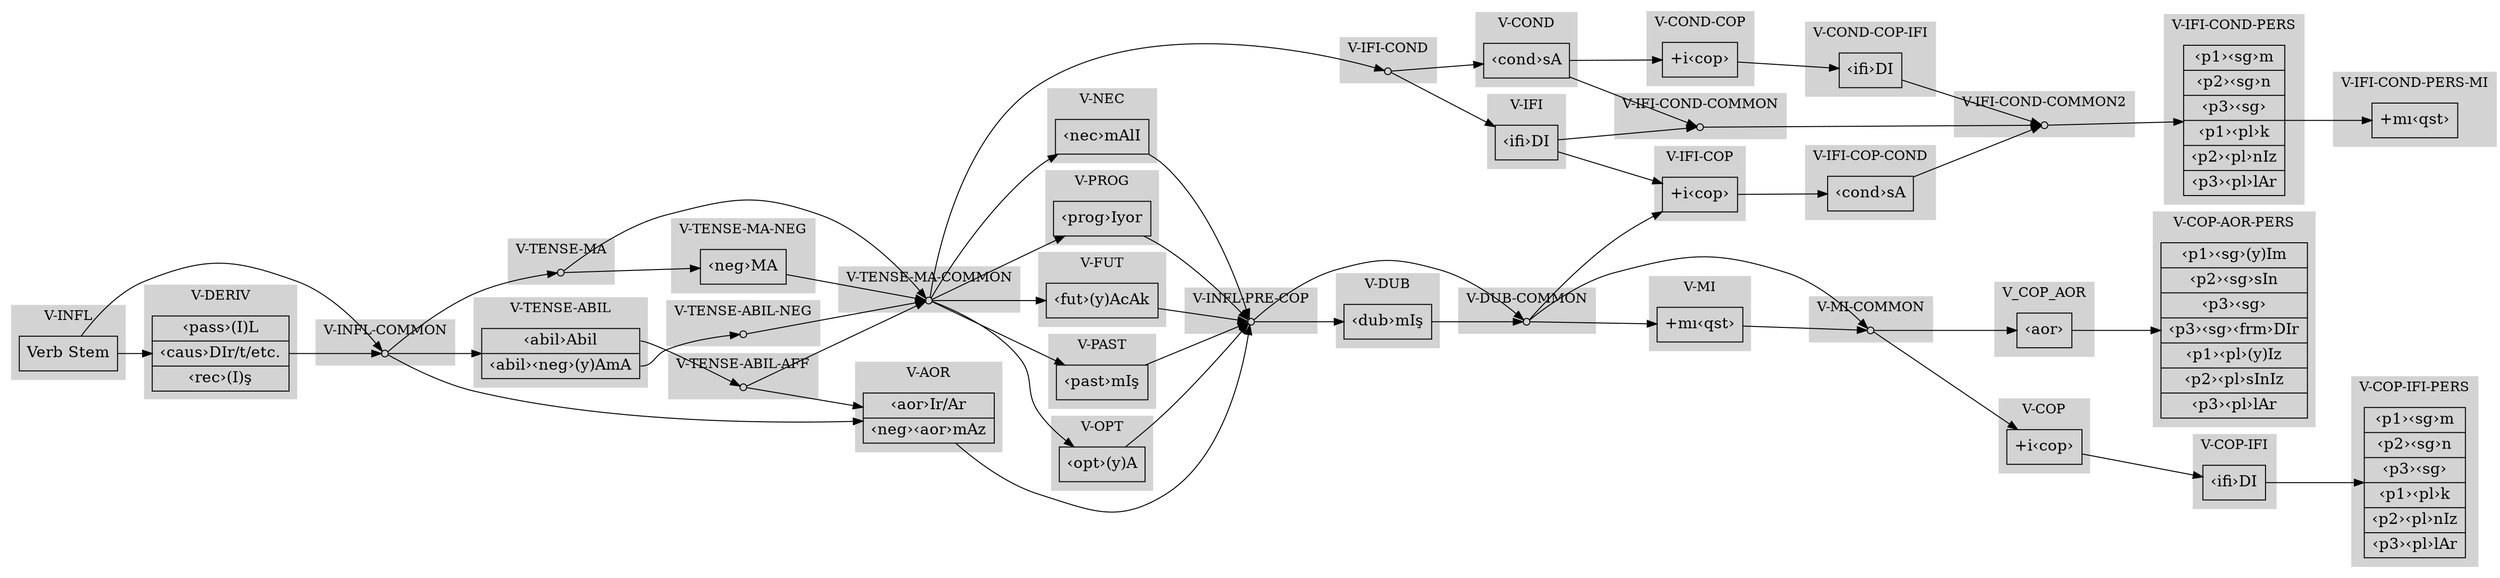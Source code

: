 digraph g {

	forcelabels=true;
	//splines = ortho ;

	graph [
		rankdir = "LR"
	];

	node [
		fontsize = "16"
		shape = "ellipse"
	];
	
	edge [
	];

	subgraph clusterV_INFL { style=filled; color=lightgrey;
	label="V-INFL" ;
	"V-INFL" [
		label = "Verb Stem"
		shape = "record"
	];
	}

	subgraph clusterV_DERIV { style=filled; color=lightgrey;
	label="V-DERIV" ;
	"V-DERIV" [
		label = "<f0> ‹pass›(I)L| <f1> ‹caus›DIr/t/etc. | <f2> ‹rec›(I)ş"
		shape = "record"
	];
	}

	subgraph clusterV_INFL_COMMON { style=filled; color=lightgrey;
	label="V-INFL-COMMON" ;
	"V-INFL-COMMON" [
		shape = circle
		label = ""
		//xlabel = "V-INFL-COMMON"
		height=.1,width=.1
	];
	}

	subgraph clusterV_TENSE_MA { style=filled; color=lightgrey;
	label="V-TENSE-MA" ;
	"V-TENSE-MA" [
		shape = circle
		label = ""
		height=.1,width=.1
	];
	}

	subgraph clusterV_TENSE_MA_NEG { style=filled; color=lightgrey;
	label="V-TENSE-MA-NEG" ;
	"V-TENSE-MA-NEG" [
		label = "‹neg›MA"
		shape = "record"
	];
	}

	subgraph clusterV_TENSE_ABIL { style=filled; color=lightgrey;
	label="V-TENSE-ABIL" ;
	"V-TENSE-ABIL" [
		label = "<f0> ‹abil›Abil |<f1> ‹abil›‹neg›(y)AmA"
		shape = "record"
	];
	}

	subgraph clusterV_TENSE_ABIL_NEG { style=filled; color=lightgrey;
	label="V-TENSE-ABIL-NEG" ;
	"V-TENSE-ABIL-NEG" [
		shape = circle,
		label = ""
		height=.1,width=.1
	];
	}

	subgraph clusterV_TENSE_ABIL_AFF { style=filled; color=lightgrey;
	label="V-TENSE-ABIL-AFF" ;
	"V-TENSE-ABIL-AFF" [
		shape = circle,
		label = ""
		height=.1,width=.1
	];
	}

	subgraph clusterV_IFI_COND { style=filled; color=lightgrey;
	label="V-IFI-COND" ;
	"V-IFI-COND" [
		shape = circle, //diamond
		//style=filled
		//label="V-IFI-COND"
		label = ""
		height=.1,width=.1
	];
	}

	subgraph clusterV_COND { style=filled; color=lightgrey;
	label="V-COND" ;
	"V-COND" [
		label = "‹cond›sA"
		shape = "record"
	];
	}

	subgraph clusterV_IFI { style=filled; color=lightgrey;
	label="V-IFI" ;
	"V-IFI" [
		label = "‹ifi›DI"
		shape = "record"
	];
	}

	subgraph clusterV_IFI_COND_COMMON { style=filled; color=lightgrey;
	label="V-IFI-COND-COMMON" ;
	"V-IFI-COND-COMMON" [
		shape = circle
		label = ""
		height=.1,width=.1
	] ;
	}

	subgraph clusterV_IFI_COP { style=filled; color=lightgrey;
	label="V-IFI-COP" ;
	"V-IFI-COP" [
		label = "+i‹cop›"
		shape = record
	] ;
	}

	subgraph clusterV_COND_COP { style=filled; color=lightgrey;
	label="V-COND-COP" ;
	"V-COND-COP" [
		label = "+i‹cop›"
		shape = record
	] ;
	}

	subgraph clusterV_IFI_COP_COND { style=filled; color=lightgrey;
	label="V-IFI-COP-COND" ;
	"V-IFI-COP-COND" [
		label = "‹cond›sA"
		shape = record
	] ;
	}

	subgraph clusterV_COND_COP_IFI { style=filled; color=lightgrey;
	label="V-COND-COP-IFI" ;
	"V-COND-COP-IFI" [
		label = "‹ifi›DI"
		shape = "record"
	] ;
	}

	subgraph clusterV_IFI_COND_COMMON2 { style=filled; color=lightgrey;
	label="V-IFI-COND-COMMON2" ;
	"V-IFI-COND-COMMON2" [
		shape = circle
		label = ""
		//xlabel = "V-IFI-COND-COMMON2"
		height=.1,width=.1
	] ;
	}

	subgraph clusterV_IFI_COND_PERS { style=filled; color=lightgrey;
	label="V-IFI-COND-PERS" ;
	"V-IFI-COND-PERS" [
		label = "<f0> ‹p1›‹sg›m |<f1> ‹p2›‹sg›n |<f2> ‹p3›‹sg› |<f3> ‹p1›‹pl›k |<f4> ‹p2›‹pl›nIz |<f5> ‹p3›‹pl›lAr"
		shape = "record"
	] ;
	}

	subgraph clusterV_IFI_COND_PERS_MI { style=filled; color=lightgrey;
	label="V-IFI-COND-PERS-MI" ;
	"V-IFI-COND-PERS-MI" [
		label = "+mı‹qst›"
		shape = "record"
	] ;
	}

	subgraph clusterV_AOR { style=filled; color=lightgrey;
	label="V-AOR" ;
	"V-AOR" [
		//label = "‹aor›Ir/Ar"
		label = "<f0> ‹aor›Ir/Ar |<f1> ‹neg›‹aor›mAz"
		//xlabel = "V-AOR"
		shape = "record"
	];
	}

//	subgraph clusterV_AOR_NEG { style=filled; color=lightgrey;
//	label="V-AOR-NEG" ;
//	"V-AOR-NEG" [
//		label = "‹neg›‹aor›mAz"
//		//xlabel = "V-AOR"
//		shape = "record"
//	];
//	}


	subgraph clusterV_INFL_PRE_COP { style=filled; color=lightgrey;
	label="V-INFL-PRE-COP" ;
	"V-INFL-PRE-COP" [
		shape = circle
		label = ""
		//xlabel = "V-INFL-PRE-COP"
		height=.1,width=.1
	] ;
	}

	subgraph clusterV_TENSE_MA_COMMON { style=filled; color=lightgrey;
	label="V-TENSE-MA-COMMON" ;
	"V-TENSE-MA-COMMON" [
		//label = "<f0> ‹prog›Iyor |<f1> ‹fut›(y)AcAk |<f2> ‹past›mIş |<f3> ‹opt›(y)A |<f4> ‹nec›mAlI"
		//shape = "record"
		shape = circle
		label = ""
		//xlabel = "V-TENSE-MA-COMMON"
		height=.1,width=.1
	] ;
	}

	subgraph clusterV_PROG { style=filled; color=lightgrey;
	label="V-PROG" ;
	"V-PROG" [
		label = "‹prog›Iyor"
		//xlabel = "V-PROG"
		shape = record
	] ;
	}

	subgraph clusterV_FUT { style=filled; color=lightgrey;
	label="V-FUT" ;
	"V-FUT" [
		label = "‹fut›(y)AcAk"
		//xlabel = "V-FUT"
		shape = record
	] ;
	}

	subgraph clusterV_PAST { style=filled; color=lightgrey;
	label="V-PAST" ;
	"V-PAST" [
		label = "‹past›mIş"
		//xlabel = "V-PAST"
		shape = record
	] ;
	}
	
	subgraph clusterV_OPT { style=filled; color=lightgrey;
	label="V-OPT" ;
	"V-OPT" [
		label = "‹opt›(y)A"
		//xlabel = "V-OPT"
		shape = record
	] ;
	}
	
	subgraph clusterV_NEC { style=filled; color=lightgrey;
	label="V-NEC" ;
	"V-NEC" [
		label = "‹nec›mAlI"
		//xlabel = "V-NEC"
		shape = record
	] ;
	}

	subgraph clusterV_DUB { style=filled; color=lightgrey;
	label="V-DUB" ;
	"V-DUB" [
		label = "‹dub›mIş"
		//xlabel = "V-DUB"
		shape = record
	] ;
	}

	subgraph clusterV_DUB_COMMON { style=filled; color=lightgrey;
	label="V-DUB-COMMON" ;
	"V-DUB-COMMON" [
		shape = circle
		label = ""
		//xlabel = "V-DUB-COMMON"
		height=.1,width=.1
	] ;
	}

	subgraph clusterV_MI { style=filled; color=lightgrey;
	label="V-MI" ;
	"V-MI" [
		label = "+mı‹qst›"
		//xlabel = "V-MI"
		shape = record
	] ;
	}

	subgraph clusterV_MI_COMMON { style=filled; color=lightgrey;
	label="V-MI-COMMON" ;
	"V-MI-COMMON" [
		shape = circle
		label = ""
		//xlabel = "V-MI-COMMON"
		height=.1,width=.1
	] ;
	}

	subgraph clusterV_COP { style=filled; color=lightgrey;
	label="V-COP" ;
	"V-COP" [
		label = "+i‹cop›"
		//xlabel = "V-COP"
		shape = record
	] ;
	}

	subgraph clusterV_COP_IFI { style=filled; color=lightgrey;
	label="V-COP-IFI" ;
	"V-COP-IFI" [
		label = "‹ifi›DI"
		//xlabel = "V-COP-IFI"
		shape = record
	] ;
	}

	subgraph clusterV_COP_IFI_PERS { style=filled; color=lightgrey;
	label="V-COP-IFI-PERS" ;
	"V-COP-IFI-PERS" [
		label = "<f0> ‹p1›‹sg›m |<f1> ‹p2›‹sg›n |<f2> ‹p3›‹sg› |<f3> ‹p1›‹pl›k |<f4> ‹p2›‹pl›nIz |<f5> ‹p3›‹pl›lAr"
		//xlabel = "V-COP-IFI-PERS"
		shape = "record"
	] ;
	}

	subgraph clusterV_COP_AOR { style=filled; color=lightgrey;
	label="V_COP_AOR" ;
	"V-COP-AOR" [
		label = "‹aor›"
		//xlabel = "V-COP-AOR"
		shape = "record"
	] ;
	}

	subgraph clusterV_COP_AOR_PERS { style=filled; color=lightgrey;
	label="V-COP-AOR-PERS" ;
	"V-COP-AOR-PERS" [
		label = "<f0> ‹p1›‹sg›(y)Im |<f1> ‹p2›‹sg›sIn |<f2> ‹p3›‹sg› |<f3> ‹p3›‹sg›‹frm›DIr |<f4> ‹p1›‹pl›(y)Iz |<f5> ‹p2›‹pl›sInIz |<f6> ‹p3›‹pl›lAr"
		shape = "record"
	] ;
	}



	"V-INFL" -> "V-DERIV" ;
	"V-INFL" -> "V-INFL-COMMON"  [constraint=false] ;
	"V-DERIV" -> "V-INFL-COMMON" ;

	"V-INFL-COMMON" -> "V-TENSE-MA" ;

	"V-TENSE-MA" -> "V-TENSE-MA-COMMON"  [constraint=false]  ;
	"V-TENSE-MA" -> "V-TENSE-MA-NEG" ;

	"V-INFL-COMMON" -> "V-TENSE-ABIL" ;
	"V-TENSE-ABIL":f0 -> "V-TENSE-ABIL-AFF" ;
	"V-TENSE-ABIL":f1 -> "V-TENSE-ABIL-NEG" ;
	"V-TENSE-ABIL-AFF" -> "V-TENSE-MA-COMMON" ;
	"V-TENSE-ABIL-NEG" -> "V-TENSE-MA-COMMON" ;
	"V-TENSE-ABIL-AFF" -> "V-AOR" ;

	"V-INFL-COMMON" -> "V-AOR" ;
//	"V-INFL-COMMON" -> "V-AOR-NEG" ;
	"V-AOR" -> "V-INFL-PRE-COP" ;
//	"V-AOR-NEG" -> "V-INFL-PRE-COP" ;

	"V-TENSE-MA-NEG" -> "V-TENSE-MA-COMMON";
	"V-TENSE-MA-COMMON" -> "V-IFI-COND" ;
	"V-TENSE-MA-COMMON" -> "V-PROG" ;
	"V-TENSE-MA-COMMON" -> "V-FUT" ;
	"V-TENSE-MA-COMMON" -> "V-PAST" ;
	"V-TENSE-MA-COMMON" -> "V-OPT" ;
	"V-TENSE-MA-COMMON" -> "V-NEC" ;

	"V-IFI-COND" -> "V-IFI" ;
	"V-IFI-COND" -> "V-COND" ;

	"V-IFI" -> "V-IFI-COND-COMMON" ;
	"V-COND" -> "V-IFI-COND-COMMON" ;
	"V-IFI" -> "V-IFI-COP" ;
	"V-COND" -> "V-COND-COP" ;
	"V-IFI-COP" -> "V-IFI-COP-COND" ;
	"V-COND-COP" -> "V-COND-COP-IFI" ;
	"V-IFI-COP-COND" -> "V-IFI-COND-COMMON2" ;
	"V-COND-COP-IFI" -> "V-IFI-COND-COMMON2" ;
	"V-IFI-COND-COMMON" -> "V-IFI-COND-COMMON2" ;
	"V-IFI-COND-COMMON2" -> "V-IFI-COND-PERS" ;
	"V-IFI-COND-PERS" -> "V-IFI-COND-PERS-MI" ;


	"V-PROG" -> "V-INFL-PRE-COP" ;
	"V-FUT" -> "V-INFL-PRE-COP" ;
	"V-PAST" -> "V-INFL-PRE-COP" ;
	"V-OPT" -> "V-INFL-PRE-COP" ;
	"V-NEC" -> "V-INFL-PRE-COP" ;

	"V-INFL-PRE-COP" -> "V-DUB" ;
	"V-DUB" -> "V-DUB-COMMON" ;
	"V-INFL-PRE-COP" -> "V-DUB-COMMON"  [constraint=false] ;
	"V-DUB-COMMON" -> "V-IFI-COP" ;

	"V-DUB-COMMON" -> "V-MI" ; // [taillabel="V-DUB-COMMON",labelangle=90]  ;
	"V-DUB-COMMON" -> "V-MI-COMMON"  [constraint=false] ;
	"V-MI" -> "V-MI-COMMON" ; // [taillabel="V-MI",labelangle=90] ;

	"V-MI-COMMON" -> "V-COP" ;
	"V-COP" -> "V-COP-IFI" ;
	"V-COP-IFI" -> "V-COP-IFI-PERS" ;
	"V-MI-COMMON" -> "V-COP-AOR" ;
	"V-COP-AOR" -> "V-COP-AOR-PERS" ;

}
